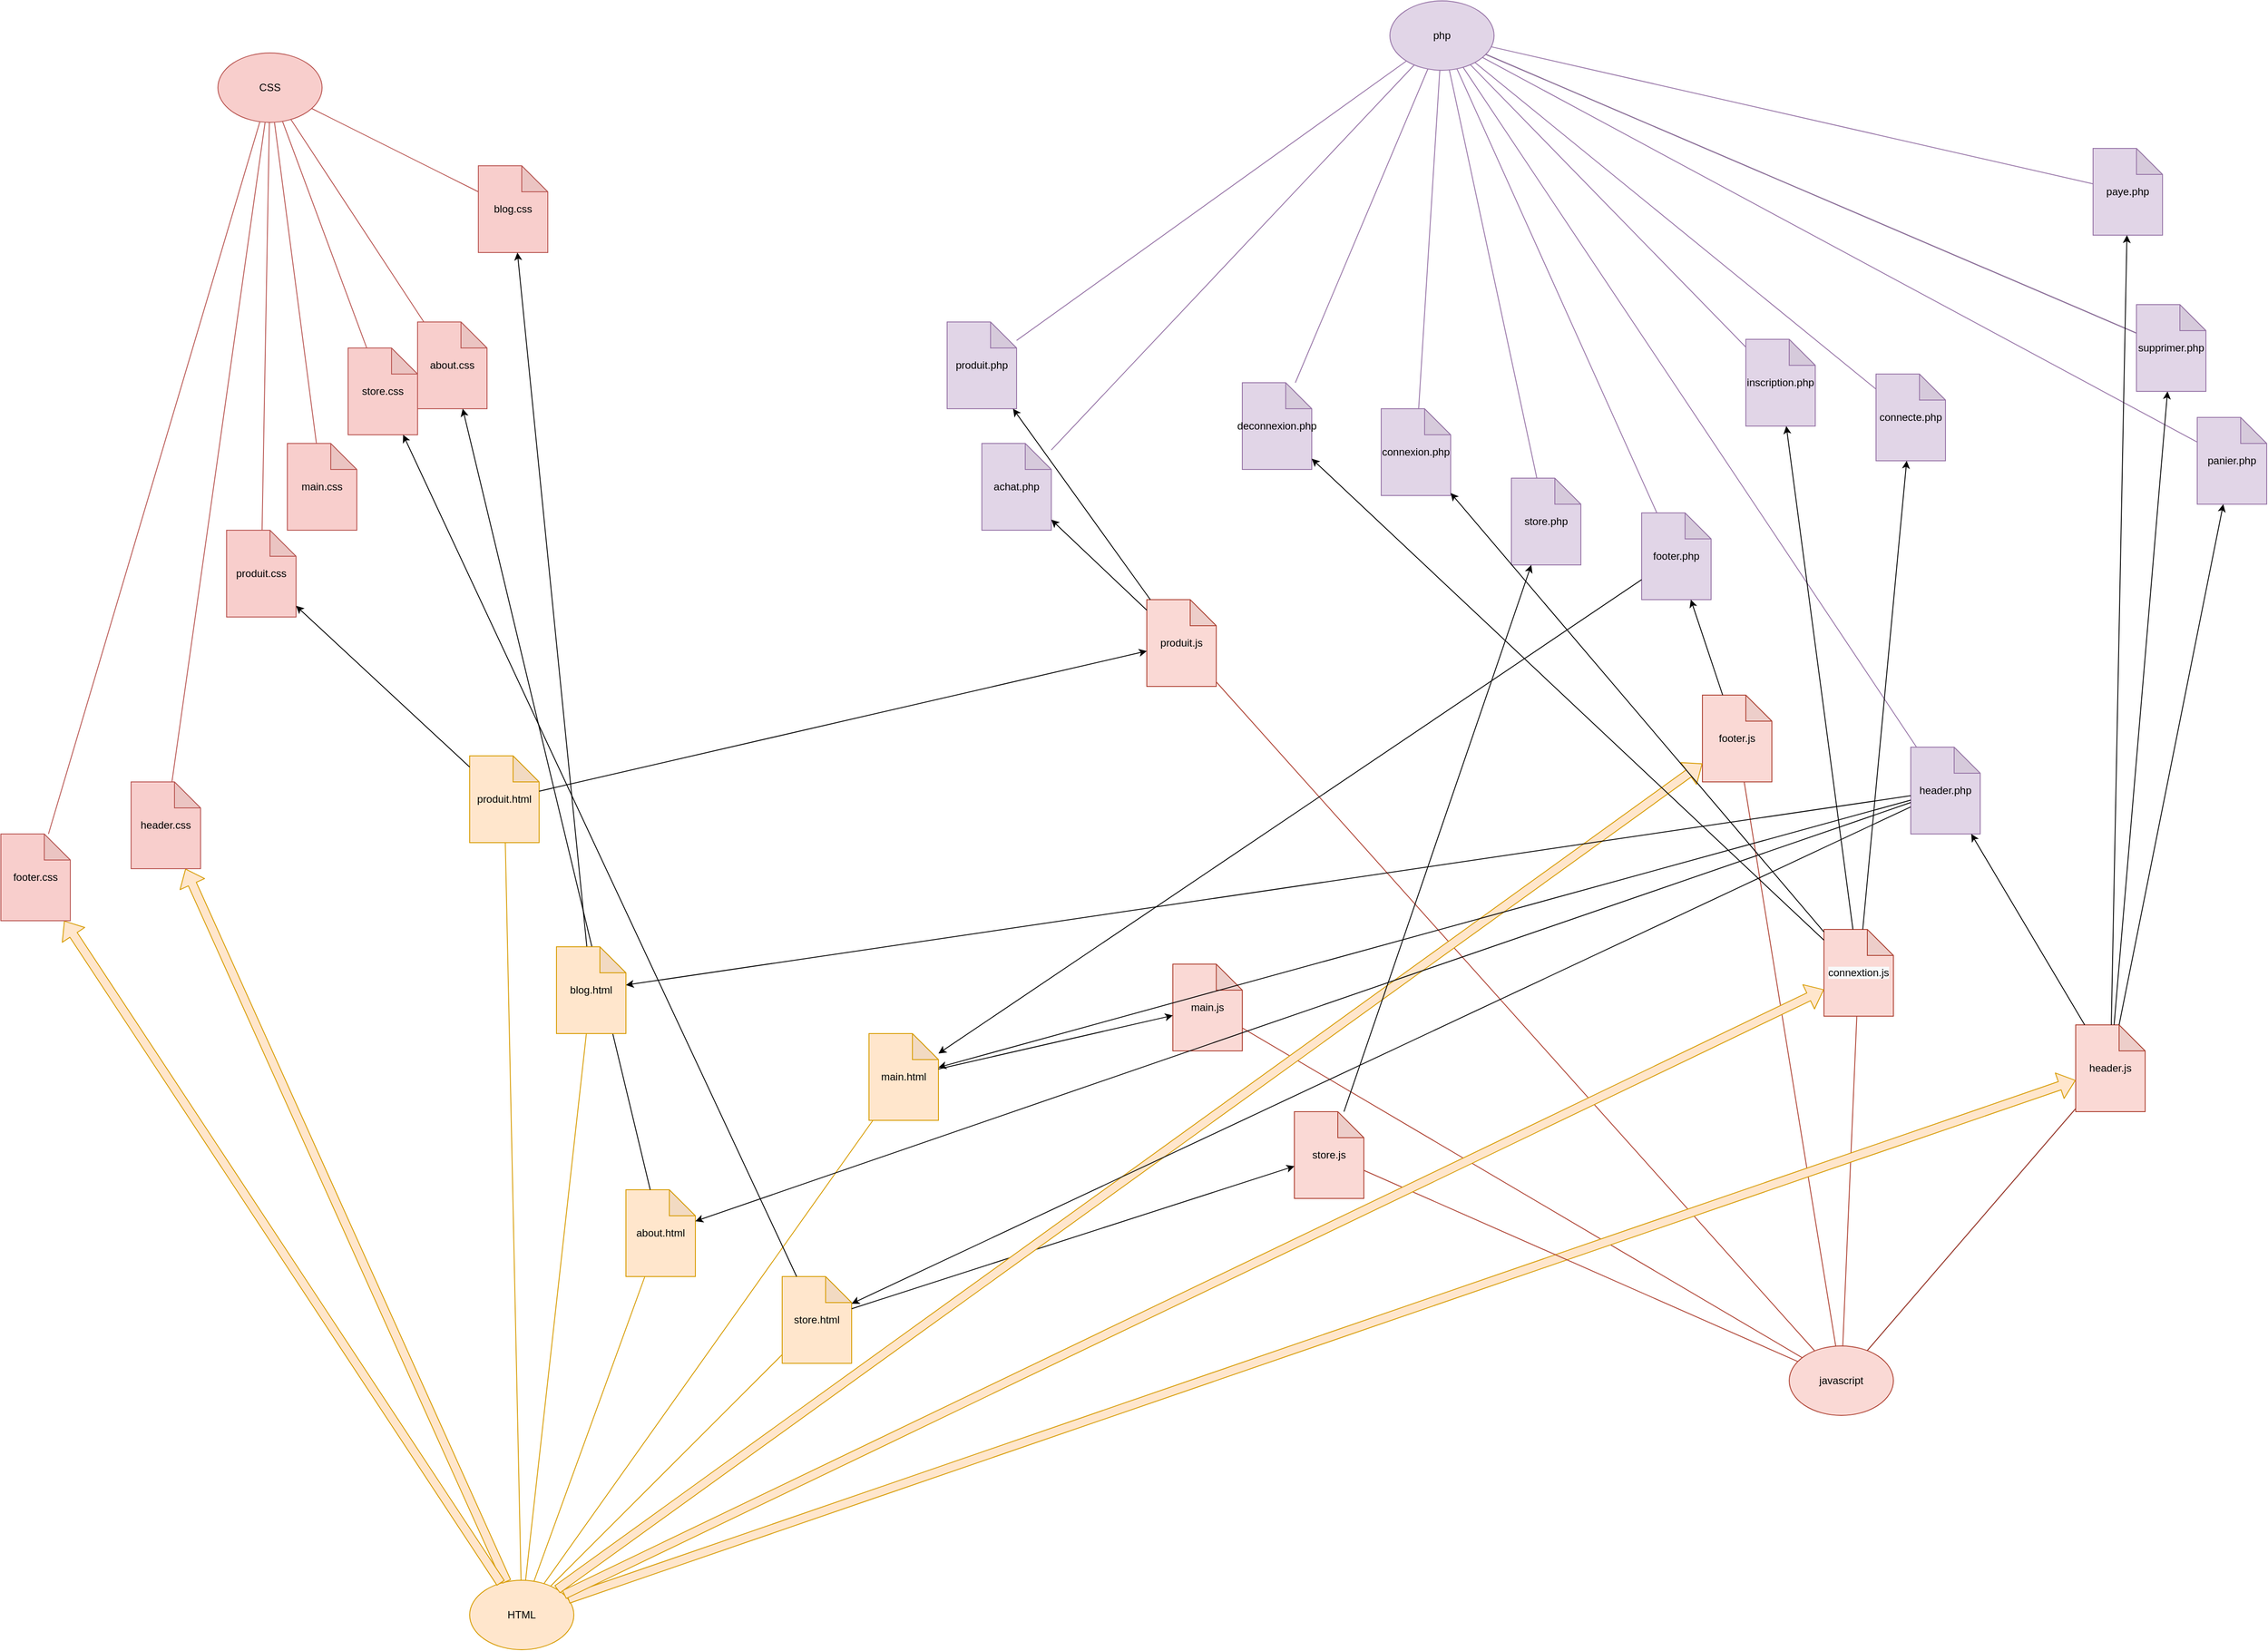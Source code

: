 <mxfile version="13.10.0" type="github">
  <diagram name="Page-1" id="8ce9d11a-91a2-4d17-14d8-a56ed91bf033">
    <mxGraphModel dx="4813" dy="2807" grid="1" gridSize="10" guides="1" tooltips="1" connect="1" arrows="1" fold="1" page="1" pageScale="1" pageWidth="1920" pageHeight="1200" background="#ffffff" math="0" shadow="0">
      <root>
        <mxCell id="0" />
        <mxCell id="1" parent="0" />
        <mxCell id="dPuqAsSQv-2_A22P20ct-1" value="HTML" style="ellipse;whiteSpace=wrap;html=1;fillColor=#ffe6cc;strokeColor=#d79b00;" vertex="1" parent="1">
          <mxGeometry x="170" y="1640" width="120" height="80" as="geometry" />
        </mxCell>
        <mxCell id="dPuqAsSQv-2_A22P20ct-2" value="main.html" style="shape=note;whiteSpace=wrap;html=1;backgroundOutline=1;darkOpacity=0.05;fillColor=#ffe6cc;strokeColor=#d79b00;" vertex="1" parent="1">
          <mxGeometry x="630" y="1010" width="80" height="100" as="geometry" />
        </mxCell>
        <mxCell id="dPuqAsSQv-2_A22P20ct-3" value="store.html" style="shape=note;whiteSpace=wrap;html=1;backgroundOutline=1;darkOpacity=0.05;fillColor=#ffe6cc;strokeColor=#d79b00;" vertex="1" parent="1">
          <mxGeometry x="530" y="1290" width="80" height="100" as="geometry" />
        </mxCell>
        <mxCell id="dPuqAsSQv-2_A22P20ct-4" value="produit.html" style="shape=note;whiteSpace=wrap;html=1;backgroundOutline=1;darkOpacity=0.05;fillColor=#ffe6cc;strokeColor=#d79b00;" vertex="1" parent="1">
          <mxGeometry x="170" y="690" width="80" height="100" as="geometry" />
        </mxCell>
        <mxCell id="dPuqAsSQv-2_A22P20ct-6" value="about.html" style="shape=note;whiteSpace=wrap;html=1;backgroundOutline=1;darkOpacity=0.05;fillColor=#ffe6cc;strokeColor=#d79b00;" vertex="1" parent="1">
          <mxGeometry x="350" y="1190" width="80" height="100" as="geometry" />
        </mxCell>
        <mxCell id="dPuqAsSQv-2_A22P20ct-7" value="CSS" style="ellipse;whiteSpace=wrap;html=1;fillColor=#f8cecc;strokeColor=#b85450;" vertex="1" parent="1">
          <mxGeometry x="-120" y="-120" width="120" height="80" as="geometry" />
        </mxCell>
        <mxCell id="dPuqAsSQv-2_A22P20ct-8" value="main.css" style="shape=note;whiteSpace=wrap;html=1;backgroundOutline=1;darkOpacity=0.05;fillColor=#f8cecc;strokeColor=#b85450;" vertex="1" parent="1">
          <mxGeometry x="-40" y="330" width="80" height="100" as="geometry" />
        </mxCell>
        <mxCell id="dPuqAsSQv-2_A22P20ct-9" value="store.css" style="shape=note;whiteSpace=wrap;html=1;backgroundOutline=1;darkOpacity=0.05;fillColor=#f8cecc;strokeColor=#b85450;" vertex="1" parent="1">
          <mxGeometry x="30" y="220" width="80" height="100" as="geometry" />
        </mxCell>
        <mxCell id="dPuqAsSQv-2_A22P20ct-10" value="produit.css" style="shape=note;whiteSpace=wrap;html=1;backgroundOutline=1;darkOpacity=0.05;fillColor=#f8cecc;strokeColor=#b85450;" vertex="1" parent="1">
          <mxGeometry x="-110" y="430" width="80" height="100" as="geometry" />
        </mxCell>
        <mxCell id="dPuqAsSQv-2_A22P20ct-13" value="blog.css" style="shape=note;whiteSpace=wrap;html=1;backgroundOutline=1;darkOpacity=0.05;fillColor=#f8cecc;strokeColor=#b85450;" vertex="1" parent="1">
          <mxGeometry x="180" y="10" width="80" height="100" as="geometry" />
        </mxCell>
        <mxCell id="dPuqAsSQv-2_A22P20ct-15" value="about.css" style="shape=note;whiteSpace=wrap;html=1;backgroundOutline=1;darkOpacity=0.05;fillColor=#f8cecc;strokeColor=#b85450;" vertex="1" parent="1">
          <mxGeometry x="110" y="190" width="80" height="100" as="geometry" />
        </mxCell>
        <mxCell id="dPuqAsSQv-2_A22P20ct-16" value="javascript" style="ellipse;whiteSpace=wrap;html=1;fillColor=#fad9d5;strokeColor=#ae4132;" vertex="1" parent="1">
          <mxGeometry x="1690" y="1370" width="120" height="80" as="geometry" />
        </mxCell>
        <mxCell id="dPuqAsSQv-2_A22P20ct-17" value="main.js" style="shape=note;whiteSpace=wrap;html=1;backgroundOutline=1;darkOpacity=0.05;fillColor=#fad9d5;strokeColor=#ae4132;" vertex="1" parent="1">
          <mxGeometry x="980" y="930" width="80" height="100" as="geometry" />
        </mxCell>
        <mxCell id="dPuqAsSQv-2_A22P20ct-18" value="store.js" style="shape=note;whiteSpace=wrap;html=1;backgroundOutline=1;darkOpacity=0.05;fillColor=#fad9d5;strokeColor=#ae4132;" vertex="1" parent="1">
          <mxGeometry x="1120" y="1100" width="80" height="100" as="geometry" />
        </mxCell>
        <mxCell id="dPuqAsSQv-2_A22P20ct-19" value="produit.js" style="shape=note;whiteSpace=wrap;html=1;backgroundOutline=1;darkOpacity=0.05;fillColor=#fad9d5;strokeColor=#ae4132;" vertex="1" parent="1">
          <mxGeometry x="950" y="510" width="80" height="100" as="geometry" />
        </mxCell>
        <mxCell id="dPuqAsSQv-2_A22P20ct-21" value="footer.js" style="shape=note;whiteSpace=wrap;html=1;backgroundOutline=1;darkOpacity=0.05;fillColor=#fad9d5;strokeColor=#ae4132;" vertex="1" parent="1">
          <mxGeometry x="1590" y="620" width="80" height="100" as="geometry" />
        </mxCell>
        <mxCell id="dPuqAsSQv-2_A22P20ct-22" value="&#xa;&#xa;&lt;span style=&quot;color: rgb(0, 0, 0); font-family: helvetica; font-size: 12px; font-style: normal; font-weight: 400; letter-spacing: normal; text-align: center; text-indent: 0px; text-transform: none; word-spacing: 0px; background-color: rgb(248, 249, 250); display: inline; float: none;&quot;&gt;connextion.js&lt;/span&gt;&#xa;&#xa;" style="shape=note;whiteSpace=wrap;html=1;backgroundOutline=1;darkOpacity=0.05;fillColor=#fad9d5;strokeColor=#ae4132;" vertex="1" parent="1">
          <mxGeometry x="1730" y="890" width="80" height="100" as="geometry" />
        </mxCell>
        <mxCell id="dPuqAsSQv-2_A22P20ct-25" value="php" style="ellipse;whiteSpace=wrap;html=1;fillColor=#e1d5e7;strokeColor=#9673a6;" vertex="1" parent="1">
          <mxGeometry x="1230" y="-180" width="120" height="80" as="geometry" />
        </mxCell>
        <mxCell id="dPuqAsSQv-2_A22P20ct-26" value="produit.php" style="shape=note;whiteSpace=wrap;html=1;backgroundOutline=1;darkOpacity=0.05;fillColor=#e1d5e7;strokeColor=#9673a6;" vertex="1" parent="1">
          <mxGeometry x="720" y="190" width="80" height="100" as="geometry" />
        </mxCell>
        <mxCell id="dPuqAsSQv-2_A22P20ct-27" value="store.php" style="shape=note;whiteSpace=wrap;html=1;backgroundOutline=1;darkOpacity=0.05;fillColor=#e1d5e7;strokeColor=#9673a6;" vertex="1" parent="1">
          <mxGeometry x="1370" y="370" width="80" height="100" as="geometry" />
        </mxCell>
        <mxCell id="dPuqAsSQv-2_A22P20ct-28" value="header.php" style="shape=note;whiteSpace=wrap;html=1;backgroundOutline=1;darkOpacity=0.05;fillColor=#e1d5e7;strokeColor=#9673a6;" vertex="1" parent="1">
          <mxGeometry x="1830" y="680" width="80" height="100" as="geometry" />
        </mxCell>
        <mxCell id="dPuqAsSQv-2_A22P20ct-29" value="footer.php" style="shape=note;whiteSpace=wrap;html=1;backgroundOutline=1;darkOpacity=0.05;fillColor=#e1d5e7;strokeColor=#9673a6;" vertex="1" parent="1">
          <mxGeometry x="1520" y="410" width="80" height="100" as="geometry" />
        </mxCell>
        <mxCell id="dPuqAsSQv-2_A22P20ct-30" value="achat.php" style="shape=note;whiteSpace=wrap;html=1;backgroundOutline=1;darkOpacity=0.05;fillColor=#e1d5e7;strokeColor=#9673a6;" vertex="1" parent="1">
          <mxGeometry x="760" y="330" width="80" height="100" as="geometry" />
        </mxCell>
        <mxCell id="dPuqAsSQv-2_A22P20ct-31" value="connecte.php" style="shape=note;whiteSpace=wrap;html=1;backgroundOutline=1;darkOpacity=0.05;fillColor=#e1d5e7;strokeColor=#9673a6;" vertex="1" parent="1">
          <mxGeometry x="1790" y="250" width="80" height="100" as="geometry" />
        </mxCell>
        <mxCell id="dPuqAsSQv-2_A22P20ct-32" value="connexion.php" style="shape=note;whiteSpace=wrap;html=1;backgroundOutline=1;darkOpacity=0.05;fillColor=#e1d5e7;strokeColor=#9673a6;" vertex="1" parent="1">
          <mxGeometry x="1220" y="290" width="80" height="100" as="geometry" />
        </mxCell>
        <mxCell id="dPuqAsSQv-2_A22P20ct-33" value="deconnexion.php" style="shape=note;whiteSpace=wrap;html=1;backgroundOutline=1;darkOpacity=0.05;fillColor=#e1d5e7;strokeColor=#9673a6;" vertex="1" parent="1">
          <mxGeometry x="1060" y="260" width="80" height="100" as="geometry" />
        </mxCell>
        <mxCell id="dPuqAsSQv-2_A22P20ct-34" value="inscription.php" style="shape=note;whiteSpace=wrap;html=1;backgroundOutline=1;darkOpacity=0.05;fillColor=#e1d5e7;strokeColor=#9673a6;" vertex="1" parent="1">
          <mxGeometry x="1640" y="210" width="80" height="100" as="geometry" />
        </mxCell>
        <mxCell id="dPuqAsSQv-2_A22P20ct-35" value="panier.php" style="shape=note;whiteSpace=wrap;html=1;backgroundOutline=1;darkOpacity=0.05;fillColor=#e1d5e7;strokeColor=#9673a6;" vertex="1" parent="1">
          <mxGeometry x="2160" y="300" width="80" height="100" as="geometry" />
        </mxCell>
        <mxCell id="dPuqAsSQv-2_A22P20ct-36" value="paye.php" style="shape=note;whiteSpace=wrap;html=1;backgroundOutline=1;darkOpacity=0.05;fillColor=#e1d5e7;strokeColor=#9673a6;" vertex="1" parent="1">
          <mxGeometry x="2040" y="-10" width="80" height="100" as="geometry" />
        </mxCell>
        <mxCell id="dPuqAsSQv-2_A22P20ct-38" value="" style="endArrow=none;html=1;fillColor=#ffe6cc;strokeColor=#d79b00;" edge="1" parent="1" source="dPuqAsSQv-2_A22P20ct-5" target="dPuqAsSQv-2_A22P20ct-1">
          <mxGeometry width="50" height="50" relative="1" as="geometry">
            <mxPoint x="-70" y="1180" as="sourcePoint" />
            <mxPoint x="-20" y="1130" as="targetPoint" />
          </mxGeometry>
        </mxCell>
        <mxCell id="dPuqAsSQv-2_A22P20ct-40" value="" style="endArrow=none;html=1;fillColor=#ffe6cc;strokeColor=#d79b00;" edge="1" parent="1" source="dPuqAsSQv-2_A22P20ct-1" target="dPuqAsSQv-2_A22P20ct-2">
          <mxGeometry width="50" height="50" relative="1" as="geometry">
            <mxPoint x="800" y="680" as="sourcePoint" />
            <mxPoint x="850" y="630" as="targetPoint" />
          </mxGeometry>
        </mxCell>
        <mxCell id="dPuqAsSQv-2_A22P20ct-41" value="" style="endArrow=none;html=1;fillColor=#ffe6cc;strokeColor=#d79b00;" edge="1" parent="1" source="dPuqAsSQv-2_A22P20ct-1" target="dPuqAsSQv-2_A22P20ct-3">
          <mxGeometry width="50" height="50" relative="1" as="geometry">
            <mxPoint x="800" y="680" as="sourcePoint" />
            <mxPoint x="850" y="630" as="targetPoint" />
          </mxGeometry>
        </mxCell>
        <mxCell id="dPuqAsSQv-2_A22P20ct-43" value="" style="endArrow=none;html=1;fillColor=#ffe6cc;strokeColor=#d79b00;" edge="1" parent="1" source="dPuqAsSQv-2_A22P20ct-1" target="dPuqAsSQv-2_A22P20ct-6">
          <mxGeometry width="50" height="50" relative="1" as="geometry">
            <mxPoint x="800" y="680" as="sourcePoint" />
            <mxPoint x="850" y="630" as="targetPoint" />
          </mxGeometry>
        </mxCell>
        <mxCell id="dPuqAsSQv-2_A22P20ct-46" value="" style="endArrow=none;html=1;fillColor=#f8cecc;strokeColor=#b85450;" edge="1" parent="1" source="dPuqAsSQv-2_A22P20ct-7" target="dPuqAsSQv-2_A22P20ct-8">
          <mxGeometry width="50" height="50" relative="1" as="geometry">
            <mxPoint x="800" y="360" as="sourcePoint" />
            <mxPoint x="850" y="310" as="targetPoint" />
          </mxGeometry>
        </mxCell>
        <mxCell id="dPuqAsSQv-2_A22P20ct-47" value="" style="endArrow=none;html=1;fillColor=#f8cecc;strokeColor=#b85450;" edge="1" parent="1" source="dPuqAsSQv-2_A22P20ct-9" target="dPuqAsSQv-2_A22P20ct-7">
          <mxGeometry width="50" height="50" relative="1" as="geometry">
            <mxPoint x="800" y="360" as="sourcePoint" />
            <mxPoint x="850" y="310" as="targetPoint" />
          </mxGeometry>
        </mxCell>
        <mxCell id="dPuqAsSQv-2_A22P20ct-48" value="" style="endArrow=none;html=1;fillColor=#f8cecc;strokeColor=#b85450;" edge="1" parent="1" source="dPuqAsSQv-2_A22P20ct-10" target="dPuqAsSQv-2_A22P20ct-7">
          <mxGeometry width="50" height="50" relative="1" as="geometry">
            <mxPoint x="800" y="360" as="sourcePoint" />
            <mxPoint x="850" y="310" as="targetPoint" />
          </mxGeometry>
        </mxCell>
        <mxCell id="dPuqAsSQv-2_A22P20ct-52" value="" style="endArrow=none;html=1;fillColor=#f8cecc;strokeColor=#b85450;" edge="1" parent="1" source="dPuqAsSQv-2_A22P20ct-15" target="dPuqAsSQv-2_A22P20ct-7">
          <mxGeometry width="50" height="50" relative="1" as="geometry">
            <mxPoint x="800" y="360" as="sourcePoint" />
            <mxPoint x="-10" y="70" as="targetPoint" />
          </mxGeometry>
        </mxCell>
        <mxCell id="dPuqAsSQv-2_A22P20ct-53" value="" style="endArrow=none;html=1;fillColor=#f8cecc;strokeColor=#b85450;" edge="1" parent="1" source="dPuqAsSQv-2_A22P20ct-13" target="dPuqAsSQv-2_A22P20ct-7">
          <mxGeometry width="50" height="50" relative="1" as="geometry">
            <mxPoint x="800" y="360" as="sourcePoint" />
            <mxPoint x="850" y="310" as="targetPoint" />
          </mxGeometry>
        </mxCell>
        <mxCell id="dPuqAsSQv-2_A22P20ct-54" value="" style="endArrow=none;html=1;fillColor=#f8cecc;strokeColor=#b85450;" edge="1" parent="1" source="dPuqAsSQv-2_A22P20ct-12" target="dPuqAsSQv-2_A22P20ct-7">
          <mxGeometry width="50" height="50" relative="1" as="geometry">
            <mxPoint x="800" y="360" as="sourcePoint" />
            <mxPoint x="850" y="310" as="targetPoint" />
          </mxGeometry>
        </mxCell>
        <mxCell id="dPuqAsSQv-2_A22P20ct-56" value="" style="endArrow=none;html=1;fillColor=#fad9d5;strokeColor=#ae4132;" edge="1" parent="1" source="dPuqAsSQv-2_A22P20ct-16" target="dPuqAsSQv-2_A22P20ct-17">
          <mxGeometry width="50" height="50" relative="1" as="geometry">
            <mxPoint x="800" y="640" as="sourcePoint" />
            <mxPoint x="850" y="590" as="targetPoint" />
          </mxGeometry>
        </mxCell>
        <mxCell id="dPuqAsSQv-2_A22P20ct-57" value="" style="endArrow=none;html=1;fillColor=#fad9d5;strokeColor=#ae4132;" edge="1" parent="1" source="dPuqAsSQv-2_A22P20ct-16" target="dPuqAsSQv-2_A22P20ct-19">
          <mxGeometry width="50" height="50" relative="1" as="geometry">
            <mxPoint x="800" y="640" as="sourcePoint" />
            <mxPoint x="850" y="590" as="targetPoint" />
          </mxGeometry>
        </mxCell>
        <mxCell id="dPuqAsSQv-2_A22P20ct-58" value="" style="endArrow=none;html=1;" edge="1" parent="1" source="dPuqAsSQv-2_A22P20ct-16" target="dPuqAsSQv-2_A22P20ct-20">
          <mxGeometry width="50" height="50" relative="1" as="geometry">
            <mxPoint x="800" y="870" as="sourcePoint" />
            <mxPoint x="850" y="820" as="targetPoint" />
          </mxGeometry>
        </mxCell>
        <mxCell id="dPuqAsSQv-2_A22P20ct-59" value="" style="endArrow=none;html=1;fillColor=#fad9d5;strokeColor=#ae4132;" edge="1" parent="1" source="dPuqAsSQv-2_A22P20ct-16" target="dPuqAsSQv-2_A22P20ct-21">
          <mxGeometry width="50" height="50" relative="1" as="geometry">
            <mxPoint x="800" y="870" as="sourcePoint" />
            <mxPoint x="1506" y="660" as="targetPoint" />
          </mxGeometry>
        </mxCell>
        <mxCell id="dPuqAsSQv-2_A22P20ct-60" value="" style="endArrow=none;html=1;fillColor=#fad9d5;strokeColor=#ae4132;" edge="1" parent="1" source="dPuqAsSQv-2_A22P20ct-16" target="dPuqAsSQv-2_A22P20ct-22">
          <mxGeometry width="50" height="50" relative="1" as="geometry">
            <mxPoint x="800" y="870" as="sourcePoint" />
            <mxPoint x="850" y="820" as="targetPoint" />
          </mxGeometry>
        </mxCell>
        <mxCell id="dPuqAsSQv-2_A22P20ct-61" value="" style="endArrow=none;html=1;fillColor=#e1d5e7;strokeColor=#9673a6;" edge="1" parent="1" source="dPuqAsSQv-2_A22P20ct-25" target="dPuqAsSQv-2_A22P20ct-26">
          <mxGeometry width="50" height="50" relative="1" as="geometry">
            <mxPoint x="800" y="550" as="sourcePoint" />
            <mxPoint x="850" y="500" as="targetPoint" />
          </mxGeometry>
        </mxCell>
        <mxCell id="dPuqAsSQv-2_A22P20ct-62" value="" style="endArrow=none;html=1;fillColor=#e1d5e7;strokeColor=#9673a6;" edge="1" parent="1" source="dPuqAsSQv-2_A22P20ct-25" target="dPuqAsSQv-2_A22P20ct-28">
          <mxGeometry width="50" height="50" relative="1" as="geometry">
            <mxPoint x="800" y="550" as="sourcePoint" />
            <mxPoint x="990" y="390" as="targetPoint" />
          </mxGeometry>
        </mxCell>
        <mxCell id="dPuqAsSQv-2_A22P20ct-63" value="" style="endArrow=none;html=1;" edge="1" parent="1" source="dPuqAsSQv-2_A22P20ct-37" target="dPuqAsSQv-2_A22P20ct-25">
          <mxGeometry width="50" height="50" relative="1" as="geometry">
            <mxPoint x="800" y="550" as="sourcePoint" />
            <mxPoint x="850" y="500" as="targetPoint" />
          </mxGeometry>
        </mxCell>
        <mxCell id="dPuqAsSQv-2_A22P20ct-64" value="" style="endArrow=none;html=1;fillColor=#e1d5e7;strokeColor=#9673a6;" edge="1" parent="1" source="dPuqAsSQv-2_A22P20ct-36" target="dPuqAsSQv-2_A22P20ct-25">
          <mxGeometry width="50" height="50" relative="1" as="geometry">
            <mxPoint x="800" y="550" as="sourcePoint" />
            <mxPoint x="850" y="500" as="targetPoint" />
          </mxGeometry>
        </mxCell>
        <mxCell id="dPuqAsSQv-2_A22P20ct-65" value="" style="endArrow=none;html=1;fillColor=#e1d5e7;strokeColor=#9673a6;" edge="1" parent="1" source="dPuqAsSQv-2_A22P20ct-32" target="dPuqAsSQv-2_A22P20ct-25">
          <mxGeometry width="50" height="50" relative="1" as="geometry">
            <mxPoint x="800" y="550" as="sourcePoint" />
            <mxPoint x="850" y="500" as="targetPoint" />
          </mxGeometry>
        </mxCell>
        <mxCell id="dPuqAsSQv-2_A22P20ct-66" value="" style="endArrow=none;html=1;fillColor=#e1d5e7;strokeColor=#9673a6;" edge="1" parent="1" source="dPuqAsSQv-2_A22P20ct-37" target="dPuqAsSQv-2_A22P20ct-25">
          <mxGeometry width="50" height="50" relative="1" as="geometry">
            <mxPoint x="810" y="470" as="sourcePoint" />
            <mxPoint x="850" y="500" as="targetPoint" />
          </mxGeometry>
        </mxCell>
        <mxCell id="dPuqAsSQv-2_A22P20ct-67" value="" style="endArrow=none;html=1;fillColor=#e1d5e7;strokeColor=#9673a6;" edge="1" parent="1" source="dPuqAsSQv-2_A22P20ct-34" target="dPuqAsSQv-2_A22P20ct-25">
          <mxGeometry width="50" height="50" relative="1" as="geometry">
            <mxPoint x="800" y="550" as="sourcePoint" />
            <mxPoint x="850" y="500" as="targetPoint" />
          </mxGeometry>
        </mxCell>
        <mxCell id="dPuqAsSQv-2_A22P20ct-68" value="" style="endArrow=none;html=1;fillColor=#e1d5e7;strokeColor=#9673a6;" edge="1" parent="1" source="dPuqAsSQv-2_A22P20ct-25" target="dPuqAsSQv-2_A22P20ct-27">
          <mxGeometry width="50" height="50" relative="1" as="geometry">
            <mxPoint x="800" y="550" as="sourcePoint" />
            <mxPoint x="850" y="500" as="targetPoint" />
          </mxGeometry>
        </mxCell>
        <mxCell id="dPuqAsSQv-2_A22P20ct-69" value="" style="endArrow=none;html=1;fillColor=#e1d5e7;strokeColor=#9673a6;" edge="1" parent="1" source="dPuqAsSQv-2_A22P20ct-30" target="dPuqAsSQv-2_A22P20ct-25">
          <mxGeometry width="50" height="50" relative="1" as="geometry">
            <mxPoint x="800" y="550" as="sourcePoint" />
            <mxPoint x="850" y="500" as="targetPoint" />
          </mxGeometry>
        </mxCell>
        <mxCell id="dPuqAsSQv-2_A22P20ct-70" value="" style="endArrow=none;html=1;fillColor=#e1d5e7;strokeColor=#9673a6;" edge="1" parent="1" source="dPuqAsSQv-2_A22P20ct-31" target="dPuqAsSQv-2_A22P20ct-25">
          <mxGeometry width="50" height="50" relative="1" as="geometry">
            <mxPoint x="800" y="550" as="sourcePoint" />
            <mxPoint x="850" y="500" as="targetPoint" />
          </mxGeometry>
        </mxCell>
        <mxCell id="dPuqAsSQv-2_A22P20ct-71" value="" style="endArrow=none;html=1;fillColor=#e1d5e7;strokeColor=#9673a6;" edge="1" parent="1" source="dPuqAsSQv-2_A22P20ct-35" target="dPuqAsSQv-2_A22P20ct-25">
          <mxGeometry width="50" height="50" relative="1" as="geometry">
            <mxPoint x="800" y="550" as="sourcePoint" />
            <mxPoint x="850" y="500" as="targetPoint" />
          </mxGeometry>
        </mxCell>
        <mxCell id="dPuqAsSQv-2_A22P20ct-72" value="" style="endArrow=none;html=1;fillColor=#e1d5e7;strokeColor=#9673a6;" edge="1" parent="1" source="dPuqAsSQv-2_A22P20ct-29" target="dPuqAsSQv-2_A22P20ct-25">
          <mxGeometry width="50" height="50" relative="1" as="geometry">
            <mxPoint x="800" y="550" as="sourcePoint" />
            <mxPoint x="850" y="500" as="targetPoint" />
          </mxGeometry>
        </mxCell>
        <mxCell id="dPuqAsSQv-2_A22P20ct-77" value="" style="endArrow=classic;html=1;" edge="1" parent="1" source="dPuqAsSQv-2_A22P20ct-2" target="dPuqAsSQv-2_A22P20ct-17">
          <mxGeometry width="50" height="50" relative="1" as="geometry">
            <mxPoint x="800" y="660" as="sourcePoint" />
            <mxPoint x="850" y="610" as="targetPoint" />
          </mxGeometry>
        </mxCell>
        <mxCell id="dPuqAsSQv-2_A22P20ct-83" value="" style="endArrow=classic;html=1;" edge="1" parent="1" source="dPuqAsSQv-2_A22P20ct-4" target="dPuqAsSQv-2_A22P20ct-10">
          <mxGeometry width="50" height="50" relative="1" as="geometry">
            <mxPoint x="800" y="660" as="sourcePoint" />
            <mxPoint y="480" as="targetPoint" />
          </mxGeometry>
        </mxCell>
        <mxCell id="dPuqAsSQv-2_A22P20ct-84" value="" style="endArrow=classic;html=1;" edge="1" parent="1" source="dPuqAsSQv-2_A22P20ct-4" target="dPuqAsSQv-2_A22P20ct-19">
          <mxGeometry width="50" height="50" relative="1" as="geometry">
            <mxPoint x="800" y="660" as="sourcePoint" />
            <mxPoint x="850" y="610" as="targetPoint" />
          </mxGeometry>
        </mxCell>
        <mxCell id="dPuqAsSQv-2_A22P20ct-88" value="" style="endArrow=classic;html=1;" edge="1" parent="1" source="dPuqAsSQv-2_A22P20ct-3" target="dPuqAsSQv-2_A22P20ct-9">
          <mxGeometry width="50" height="50" relative="1" as="geometry">
            <mxPoint x="800" y="660" as="sourcePoint" />
            <mxPoint x="850" y="610" as="targetPoint" />
          </mxGeometry>
        </mxCell>
        <mxCell id="dPuqAsSQv-2_A22P20ct-91" value="" style="endArrow=classic;html=1;" edge="1" parent="1" source="dPuqAsSQv-2_A22P20ct-3" target="dPuqAsSQv-2_A22P20ct-18">
          <mxGeometry width="50" height="50" relative="1" as="geometry">
            <mxPoint x="800" y="660" as="sourcePoint" />
            <mxPoint x="850" y="610" as="targetPoint" />
          </mxGeometry>
        </mxCell>
        <mxCell id="dPuqAsSQv-2_A22P20ct-95" value="" style="endArrow=classic;html=1;" edge="1" parent="1" source="dPuqAsSQv-2_A22P20ct-5" target="dPuqAsSQv-2_A22P20ct-13">
          <mxGeometry width="50" height="50" relative="1" as="geometry">
            <mxPoint x="800" y="700" as="sourcePoint" />
            <mxPoint x="850" y="650" as="targetPoint" />
          </mxGeometry>
        </mxCell>
        <mxCell id="dPuqAsSQv-2_A22P20ct-102" value="" style="endArrow=classic;html=1;" edge="1" parent="1" source="dPuqAsSQv-2_A22P20ct-6" target="dPuqAsSQv-2_A22P20ct-15">
          <mxGeometry width="50" height="50" relative="1" as="geometry">
            <mxPoint x="800" y="700" as="sourcePoint" />
            <mxPoint x="850" y="650" as="targetPoint" />
          </mxGeometry>
        </mxCell>
        <mxCell id="dPuqAsSQv-2_A22P20ct-105" value="" style="shape=flexArrow;endArrow=classic;html=1;fillColor=#ffe6cc;strokeColor=#d79b00;" edge="1" parent="1" source="dPuqAsSQv-2_A22P20ct-1" target="dPuqAsSQv-2_A22P20ct-11">
          <mxGeometry width="50" height="50" relative="1" as="geometry">
            <mxPoint x="800" y="730" as="sourcePoint" />
            <mxPoint x="850" y="680" as="targetPoint" />
          </mxGeometry>
        </mxCell>
        <mxCell id="dPuqAsSQv-2_A22P20ct-11" value="header.css" style="shape=note;whiteSpace=wrap;html=1;backgroundOutline=1;darkOpacity=0.05;fillColor=#f8cecc;strokeColor=#b85450;" vertex="1" parent="1">
          <mxGeometry x="-220" y="720" width="80" height="100" as="geometry" />
        </mxCell>
        <mxCell id="dPuqAsSQv-2_A22P20ct-107" value="" style="shape=flexArrow;endArrow=classic;html=1;fillColor=#ffe6cc;strokeColor=#d79b00;" edge="1" parent="1" source="dPuqAsSQv-2_A22P20ct-1" target="dPuqAsSQv-2_A22P20ct-12">
          <mxGeometry width="50" height="50" relative="1" as="geometry">
            <mxPoint x="800" y="730" as="sourcePoint" />
            <mxPoint x="850" y="680" as="targetPoint" />
          </mxGeometry>
        </mxCell>
        <mxCell id="dPuqAsSQv-2_A22P20ct-20" value="header.js" style="shape=note;whiteSpace=wrap;html=1;backgroundOutline=1;darkOpacity=0.05;fillColor=#fad9d5;strokeColor=#ae4132;" vertex="1" parent="1">
          <mxGeometry x="2020" y="1000" width="80" height="100" as="geometry" />
        </mxCell>
        <mxCell id="dPuqAsSQv-2_A22P20ct-108" value="" style="endArrow=none;html=1;fillColor=#fad9d5;strokeColor=#ae4132;" edge="1" parent="1" source="dPuqAsSQv-2_A22P20ct-16" target="dPuqAsSQv-2_A22P20ct-20">
          <mxGeometry width="50" height="50" relative="1" as="geometry">
            <mxPoint x="1310.203" y="1156.711" as="sourcePoint" />
            <mxPoint x="870" y="1132.222" as="targetPoint" />
          </mxGeometry>
        </mxCell>
        <mxCell id="dPuqAsSQv-2_A22P20ct-109" value="" style="shape=flexArrow;endArrow=classic;html=1;fillColor=#ffe6cc;strokeColor=#d79b00;" edge="1" parent="1" source="dPuqAsSQv-2_A22P20ct-1" target="dPuqAsSQv-2_A22P20ct-20">
          <mxGeometry width="50" height="50" relative="1" as="geometry">
            <mxPoint x="800" y="730" as="sourcePoint" />
            <mxPoint x="850" y="680" as="targetPoint" />
          </mxGeometry>
        </mxCell>
        <mxCell id="dPuqAsSQv-2_A22P20ct-110" value="" style="endArrow=none;html=1;fillColor=#fad9d5;strokeColor=#ae4132;" edge="1" parent="1" source="dPuqAsSQv-2_A22P20ct-18" target="dPuqAsSQv-2_A22P20ct-16">
          <mxGeometry width="50" height="50" relative="1" as="geometry">
            <mxPoint x="800" y="730" as="sourcePoint" />
            <mxPoint x="850" y="680" as="targetPoint" />
          </mxGeometry>
        </mxCell>
        <mxCell id="dPuqAsSQv-2_A22P20ct-111" value="" style="shape=flexArrow;endArrow=classic;html=1;fillColor=#ffe6cc;strokeColor=#d79b00;" edge="1" parent="1" source="dPuqAsSQv-2_A22P20ct-1" target="dPuqAsSQv-2_A22P20ct-22">
          <mxGeometry width="50" height="50" relative="1" as="geometry">
            <mxPoint x="800" y="730" as="sourcePoint" />
            <mxPoint x="850" y="680" as="targetPoint" />
          </mxGeometry>
        </mxCell>
        <mxCell id="dPuqAsSQv-2_A22P20ct-112" value="" style="shape=flexArrow;endArrow=classic;html=1;fillColor=#ffe6cc;strokeColor=#d79b00;" edge="1" parent="1" source="dPuqAsSQv-2_A22P20ct-1" target="dPuqAsSQv-2_A22P20ct-21">
          <mxGeometry width="50" height="50" relative="1" as="geometry">
            <mxPoint x="800" y="730" as="sourcePoint" />
            <mxPoint x="850" y="680" as="targetPoint" />
          </mxGeometry>
        </mxCell>
        <mxCell id="dPuqAsSQv-2_A22P20ct-114" value="" style="endArrow=classic;html=1;" edge="1" parent="1" source="dPuqAsSQv-2_A22P20ct-22" target="dPuqAsSQv-2_A22P20ct-33">
          <mxGeometry width="50" height="50" relative="1" as="geometry">
            <mxPoint x="800" y="730" as="sourcePoint" />
            <mxPoint x="850" y="680" as="targetPoint" />
          </mxGeometry>
        </mxCell>
        <mxCell id="dPuqAsSQv-2_A22P20ct-115" value="" style="endArrow=classic;html=1;" edge="1" parent="1" source="dPuqAsSQv-2_A22P20ct-22" target="dPuqAsSQv-2_A22P20ct-32">
          <mxGeometry width="50" height="50" relative="1" as="geometry">
            <mxPoint x="800" y="730" as="sourcePoint" />
            <mxPoint x="850" y="680" as="targetPoint" />
          </mxGeometry>
        </mxCell>
        <mxCell id="dPuqAsSQv-2_A22P20ct-116" value="" style="endArrow=classic;html=1;" edge="1" parent="1" source="dPuqAsSQv-2_A22P20ct-22" target="dPuqAsSQv-2_A22P20ct-31">
          <mxGeometry width="50" height="50" relative="1" as="geometry">
            <mxPoint x="800" y="640" as="sourcePoint" />
            <mxPoint x="1520" y="450" as="targetPoint" />
          </mxGeometry>
        </mxCell>
        <mxCell id="dPuqAsSQv-2_A22P20ct-117" value="" style="endArrow=classic;html=1;" edge="1" parent="1" source="dPuqAsSQv-2_A22P20ct-22" target="dPuqAsSQv-2_A22P20ct-34">
          <mxGeometry width="50" height="50" relative="1" as="geometry">
            <mxPoint x="800" y="640" as="sourcePoint" />
            <mxPoint x="850" y="590" as="targetPoint" />
          </mxGeometry>
        </mxCell>
        <mxCell id="dPuqAsSQv-2_A22P20ct-120" value="" style="endArrow=classic;html=1;" edge="1" parent="1" source="dPuqAsSQv-2_A22P20ct-21" target="dPuqAsSQv-2_A22P20ct-29">
          <mxGeometry width="50" height="50" relative="1" as="geometry">
            <mxPoint x="800" y="720" as="sourcePoint" />
            <mxPoint x="1480" y="370" as="targetPoint" />
          </mxGeometry>
        </mxCell>
        <mxCell id="dPuqAsSQv-2_A22P20ct-121" value="" style="endArrow=classic;html=1;" edge="1" parent="1" source="dPuqAsSQv-2_A22P20ct-20" target="dPuqAsSQv-2_A22P20ct-28">
          <mxGeometry width="50" height="50" relative="1" as="geometry">
            <mxPoint x="800" y="720" as="sourcePoint" />
            <mxPoint x="850" y="670" as="targetPoint" />
          </mxGeometry>
        </mxCell>
        <mxCell id="dPuqAsSQv-2_A22P20ct-122" value="" style="endArrow=classic;html=1;" edge="1" parent="1" source="dPuqAsSQv-2_A22P20ct-20" target="dPuqAsSQv-2_A22P20ct-36">
          <mxGeometry width="50" height="50" relative="1" as="geometry">
            <mxPoint x="800" y="620" as="sourcePoint" />
            <mxPoint x="850" y="570" as="targetPoint" />
          </mxGeometry>
        </mxCell>
        <mxCell id="dPuqAsSQv-2_A22P20ct-123" value="" style="endArrow=classic;html=1;" edge="1" parent="1" source="dPuqAsSQv-2_A22P20ct-20" target="dPuqAsSQv-2_A22P20ct-35">
          <mxGeometry width="50" height="50" relative="1" as="geometry">
            <mxPoint x="800" y="620" as="sourcePoint" />
            <mxPoint x="850" y="570" as="targetPoint" />
          </mxGeometry>
        </mxCell>
        <mxCell id="dPuqAsSQv-2_A22P20ct-124" value="" style="endArrow=classic;html=1;" edge="1" parent="1" source="dPuqAsSQv-2_A22P20ct-20" target="dPuqAsSQv-2_A22P20ct-37">
          <mxGeometry width="50" height="50" relative="1" as="geometry">
            <mxPoint x="800" y="600" as="sourcePoint" />
            <mxPoint x="850" y="550" as="targetPoint" />
          </mxGeometry>
        </mxCell>
        <mxCell id="dPuqAsSQv-2_A22P20ct-125" value="" style="endArrow=classic;html=1;" edge="1" parent="1" source="dPuqAsSQv-2_A22P20ct-19" target="dPuqAsSQv-2_A22P20ct-26">
          <mxGeometry width="50" height="50" relative="1" as="geometry">
            <mxPoint x="800" y="770" as="sourcePoint" />
            <mxPoint x="960" y="7.5" as="targetPoint" />
          </mxGeometry>
        </mxCell>
        <mxCell id="dPuqAsSQv-2_A22P20ct-126" value="" style="endArrow=classic;html=1;" edge="1" parent="1" source="dPuqAsSQv-2_A22P20ct-19" target="dPuqAsSQv-2_A22P20ct-30">
          <mxGeometry width="50" height="50" relative="1" as="geometry">
            <mxPoint x="800" y="360" as="sourcePoint" />
            <mxPoint x="850" y="310" as="targetPoint" />
          </mxGeometry>
        </mxCell>
        <mxCell id="dPuqAsSQv-2_A22P20ct-127" value="" style="endArrow=classic;html=1;" edge="1" parent="1" source="dPuqAsSQv-2_A22P20ct-18" target="dPuqAsSQv-2_A22P20ct-27">
          <mxGeometry width="50" height="50" relative="1" as="geometry">
            <mxPoint x="870" y="700" as="sourcePoint" />
            <mxPoint x="920" y="650" as="targetPoint" />
          </mxGeometry>
        </mxCell>
        <mxCell id="dPuqAsSQv-2_A22P20ct-130" value="" style="endArrow=classic;html=1;" edge="1" parent="1" source="dPuqAsSQv-2_A22P20ct-29" target="dPuqAsSQv-2_A22P20ct-2">
          <mxGeometry width="50" height="50" relative="1" as="geometry">
            <mxPoint x="870" y="700" as="sourcePoint" />
            <mxPoint x="920" y="650" as="targetPoint" />
          </mxGeometry>
        </mxCell>
        <mxCell id="dPuqAsSQv-2_A22P20ct-131" value="" style="endArrow=classic;html=1;" edge="1" parent="1" source="dPuqAsSQv-2_A22P20ct-28" target="dPuqAsSQv-2_A22P20ct-2">
          <mxGeometry width="50" height="50" relative="1" as="geometry">
            <mxPoint x="870" y="700" as="sourcePoint" />
            <mxPoint x="920" y="650" as="targetPoint" />
          </mxGeometry>
        </mxCell>
        <mxCell id="dPuqAsSQv-2_A22P20ct-132" value="" style="endArrow=classic;html=1;" edge="1" parent="1" source="dPuqAsSQv-2_A22P20ct-28" target="dPuqAsSQv-2_A22P20ct-5">
          <mxGeometry width="50" height="50" relative="1" as="geometry">
            <mxPoint x="1460" y="240" as="sourcePoint" />
            <mxPoint x="920" y="650" as="targetPoint" />
          </mxGeometry>
        </mxCell>
        <mxCell id="dPuqAsSQv-2_A22P20ct-133" value="" style="endArrow=classic;html=1;" edge="1" parent="1" source="dPuqAsSQv-2_A22P20ct-28" target="dPuqAsSQv-2_A22P20ct-6">
          <mxGeometry width="50" height="50" relative="1" as="geometry">
            <mxPoint x="870" y="700" as="sourcePoint" />
            <mxPoint x="920" y="650" as="targetPoint" />
          </mxGeometry>
        </mxCell>
        <mxCell id="dPuqAsSQv-2_A22P20ct-134" value="" style="endArrow=classic;html=1;" edge="1" parent="1" source="dPuqAsSQv-2_A22P20ct-28" target="dPuqAsSQv-2_A22P20ct-3">
          <mxGeometry width="50" height="50" relative="1" as="geometry">
            <mxPoint x="870" y="700" as="sourcePoint" />
            <mxPoint x="920" y="650" as="targetPoint" />
          </mxGeometry>
        </mxCell>
        <mxCell id="dPuqAsSQv-2_A22P20ct-12" value="footer.css" style="shape=note;whiteSpace=wrap;html=1;backgroundOutline=1;darkOpacity=0.05;fillColor=#f8cecc;strokeColor=#b85450;" vertex="1" parent="1">
          <mxGeometry x="-370" y="780" width="80" height="100" as="geometry" />
        </mxCell>
        <mxCell id="dPuqAsSQv-2_A22P20ct-136" value="" style="endArrow=none;html=1;fillColor=#f8cecc;strokeColor=#b85450;" edge="1" parent="1" source="dPuqAsSQv-2_A22P20ct-11" target="dPuqAsSQv-2_A22P20ct-7">
          <mxGeometry width="50" height="50" relative="1" as="geometry">
            <mxPoint x="820" y="580" as="sourcePoint" />
            <mxPoint x="870" y="530" as="targetPoint" />
          </mxGeometry>
        </mxCell>
        <mxCell id="dPuqAsSQv-2_A22P20ct-5" value="blog.html" style="shape=note;whiteSpace=wrap;html=1;backgroundOutline=1;darkOpacity=0.05;fillColor=#ffe6cc;strokeColor=#d79b00;" vertex="1" parent="1">
          <mxGeometry x="270" y="910" width="80" height="100" as="geometry" />
        </mxCell>
        <mxCell id="dPuqAsSQv-2_A22P20ct-138" value="" style="endArrow=none;html=1;fillColor=#ffe6cc;strokeColor=#d79b00;" edge="1" parent="1" source="dPuqAsSQv-2_A22P20ct-1" target="dPuqAsSQv-2_A22P20ct-4">
          <mxGeometry width="50" height="50" relative="1" as="geometry">
            <mxPoint x="750" y="1060" as="sourcePoint" />
            <mxPoint x="800" y="1010" as="targetPoint" />
          </mxGeometry>
        </mxCell>
        <mxCell id="dPuqAsSQv-2_A22P20ct-37" value="supprimer.php" style="shape=note;whiteSpace=wrap;html=1;backgroundOutline=1;darkOpacity=0.05;fillColor=#e1d5e7;strokeColor=#9673a6;" vertex="1" parent="1">
          <mxGeometry x="2090" y="170" width="80" height="100" as="geometry" />
        </mxCell>
        <mxCell id="dPuqAsSQv-2_A22P20ct-142" value="" style="endArrow=none;html=1;fillColor=#e1d5e7;strokeColor=#9673a6;" edge="1" parent="1" source="dPuqAsSQv-2_A22P20ct-33" target="dPuqAsSQv-2_A22P20ct-25">
          <mxGeometry width="50" height="50" relative="1" as="geometry">
            <mxPoint x="750" y="100" as="sourcePoint" />
            <mxPoint x="800" y="50" as="targetPoint" />
          </mxGeometry>
        </mxCell>
      </root>
    </mxGraphModel>
  </diagram>
</mxfile>
